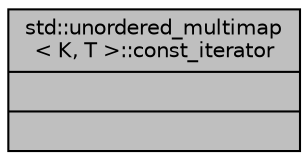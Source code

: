 digraph "std::unordered_multimap&lt; K, T &gt;::const_iterator"
{
  edge [fontname="Helvetica",fontsize="10",labelfontname="Helvetica",labelfontsize="10"];
  node [fontname="Helvetica",fontsize="10",shape=record];
  Node324 [label="{std::unordered_multimap\l\< K, T \>::const_iterator\n||}",height=0.2,width=0.4,color="black", fillcolor="grey75", style="filled", fontcolor="black"];
}
